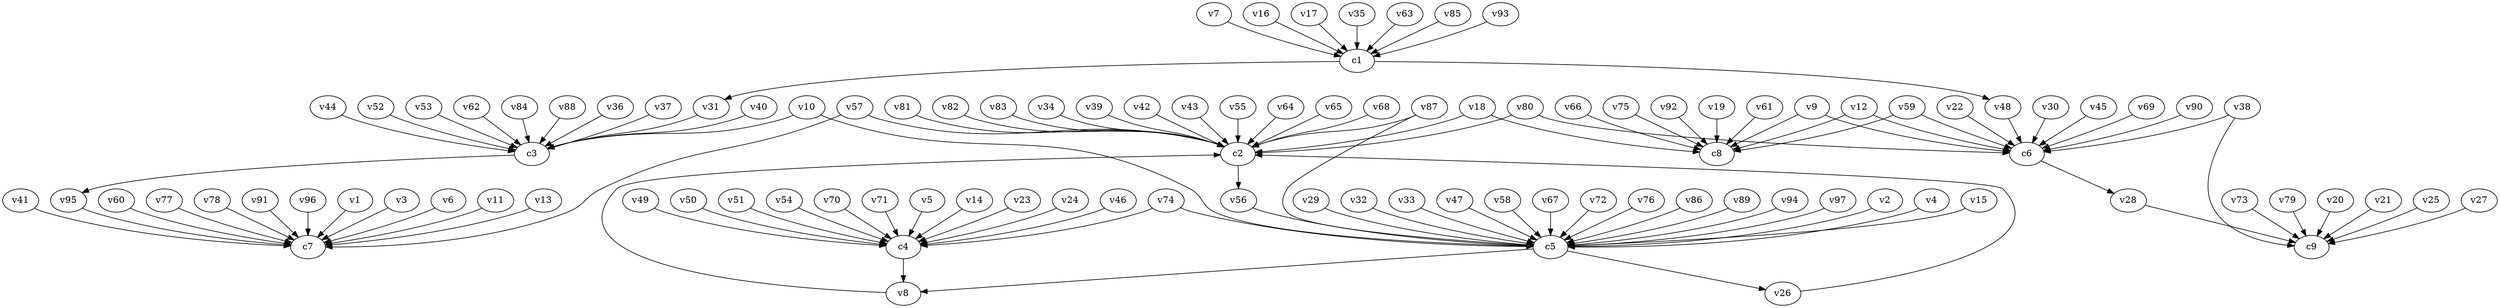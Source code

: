 strict digraph  {
c1;
c2;
c3;
c4;
c5;
c6;
c7;
c8;
c9;
v1;
v2;
v3;
v4;
v5;
v6;
v7;
v8;
v9;
v10;
v11;
v12;
v13;
v14;
v15;
v16;
v17;
v18;
v19;
v20;
v21;
v22;
v23;
v24;
v25;
v26;
v27;
v28;
v29;
v30;
v31;
v32;
v33;
v34;
v35;
v36;
v37;
v38;
v39;
v40;
v41;
v42;
v43;
v44;
v45;
v46;
v47;
v48;
v49;
v50;
v51;
v52;
v53;
v54;
v55;
v56;
v57;
v58;
v59;
v60;
v61;
v62;
v63;
v64;
v65;
v66;
v67;
v68;
v69;
v70;
v71;
v72;
v73;
v74;
v75;
v76;
v77;
v78;
v79;
v80;
v81;
v82;
v83;
v84;
v85;
v86;
v87;
v88;
v89;
v90;
v91;
v92;
v93;
v94;
v95;
v96;
v97;
c1 -> v31  [weight=1];
c1 -> v48  [weight=1];
c2 -> v56  [weight=1];
c3 -> v95  [weight=1];
c4 -> v8  [weight=1];
c5 -> v8  [weight=1];
c5 -> v26  [weight=1];
c6 -> v28  [weight=1];
v1 -> c7  [weight=1];
v2 -> c5  [weight=1];
v3 -> c7  [weight=1];
v4 -> c5  [weight=1];
v5 -> c4  [weight=1];
v6 -> c7  [weight=1];
v7 -> c1  [weight=1];
v8 -> c2  [weight=1];
v9 -> c6  [weight=1];
v9 -> c8  [weight=1];
v10 -> c5  [weight=1];
v10 -> c3  [weight=1];
v11 -> c7  [weight=1];
v12 -> c8  [weight=1];
v12 -> c6  [weight=1];
v13 -> c7  [weight=1];
v14 -> c4  [weight=1];
v15 -> c5  [weight=1];
v16 -> c1  [weight=1];
v17 -> c1  [weight=1];
v18 -> c8  [weight=1];
v18 -> c2  [weight=1];
v19 -> c8  [weight=1];
v20 -> c9  [weight=1];
v21 -> c9  [weight=1];
v22 -> c6  [weight=1];
v23 -> c4  [weight=1];
v24 -> c4  [weight=1];
v25 -> c9  [weight=1];
v26 -> c2  [weight=1];
v27 -> c9  [weight=1];
v28 -> c9  [weight=1];
v29 -> c5  [weight=1];
v30 -> c6  [weight=1];
v31 -> c3  [weight=1];
v32 -> c5  [weight=1];
v33 -> c5  [weight=1];
v34 -> c2  [weight=1];
v35 -> c1  [weight=1];
v36 -> c3  [weight=1];
v37 -> c3  [weight=1];
v38 -> c9  [weight=1];
v38 -> c6  [weight=1];
v39 -> c2  [weight=1];
v40 -> c3  [weight=1];
v41 -> c7  [weight=1];
v42 -> c2  [weight=1];
v43 -> c2  [weight=1];
v44 -> c3  [weight=1];
v45 -> c6  [weight=1];
v46 -> c4  [weight=1];
v47 -> c5  [weight=1];
v48 -> c6  [weight=1];
v49 -> c4  [weight=1];
v50 -> c4  [weight=1];
v51 -> c4  [weight=1];
v52 -> c3  [weight=1];
v53 -> c3  [weight=1];
v54 -> c4  [weight=1];
v55 -> c2  [weight=1];
v56 -> c5  [weight=1];
v57 -> c2  [weight=1];
v57 -> c7  [weight=1];
v58 -> c5  [weight=1];
v59 -> c8  [weight=1];
v59 -> c6  [weight=1];
v60 -> c7  [weight=1];
v61 -> c8  [weight=1];
v62 -> c3  [weight=1];
v63 -> c1  [weight=1];
v64 -> c2  [weight=1];
v65 -> c2  [weight=1];
v66 -> c8  [weight=1];
v67 -> c5  [weight=1];
v68 -> c2  [weight=1];
v69 -> c6  [weight=1];
v70 -> c4  [weight=1];
v71 -> c4  [weight=1];
v72 -> c5  [weight=1];
v73 -> c9  [weight=1];
v74 -> c5  [weight=1];
v74 -> c4  [weight=1];
v75 -> c8  [weight=1];
v76 -> c5  [weight=1];
v77 -> c7  [weight=1];
v78 -> c7  [weight=1];
v79 -> c9  [weight=1];
v80 -> c6  [weight=1];
v80 -> c2  [weight=1];
v81 -> c2  [weight=1];
v82 -> c2  [weight=1];
v83 -> c2  [weight=1];
v84 -> c3  [weight=1];
v85 -> c1  [weight=1];
v86 -> c5  [weight=1];
v87 -> c5  [weight=1];
v87 -> c2  [weight=1];
v88 -> c3  [weight=1];
v89 -> c5  [weight=1];
v90 -> c6  [weight=1];
v91 -> c7  [weight=1];
v92 -> c8  [weight=1];
v93 -> c1  [weight=1];
v94 -> c5  [weight=1];
v95 -> c7  [weight=1];
v96 -> c7  [weight=1];
v97 -> c5  [weight=1];
}
